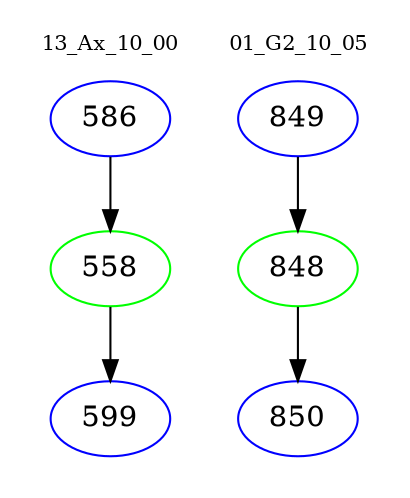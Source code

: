 digraph{
subgraph cluster_0 {
color = white
label = "13_Ax_10_00";
fontsize=10;
T0_586 [label="586", color="blue"]
T0_586 -> T0_558 [color="black"]
T0_558 [label="558", color="green"]
T0_558 -> T0_599 [color="black"]
T0_599 [label="599", color="blue"]
}
subgraph cluster_1 {
color = white
label = "01_G2_10_05";
fontsize=10;
T1_849 [label="849", color="blue"]
T1_849 -> T1_848 [color="black"]
T1_848 [label="848", color="green"]
T1_848 -> T1_850 [color="black"]
T1_850 [label="850", color="blue"]
}
}

